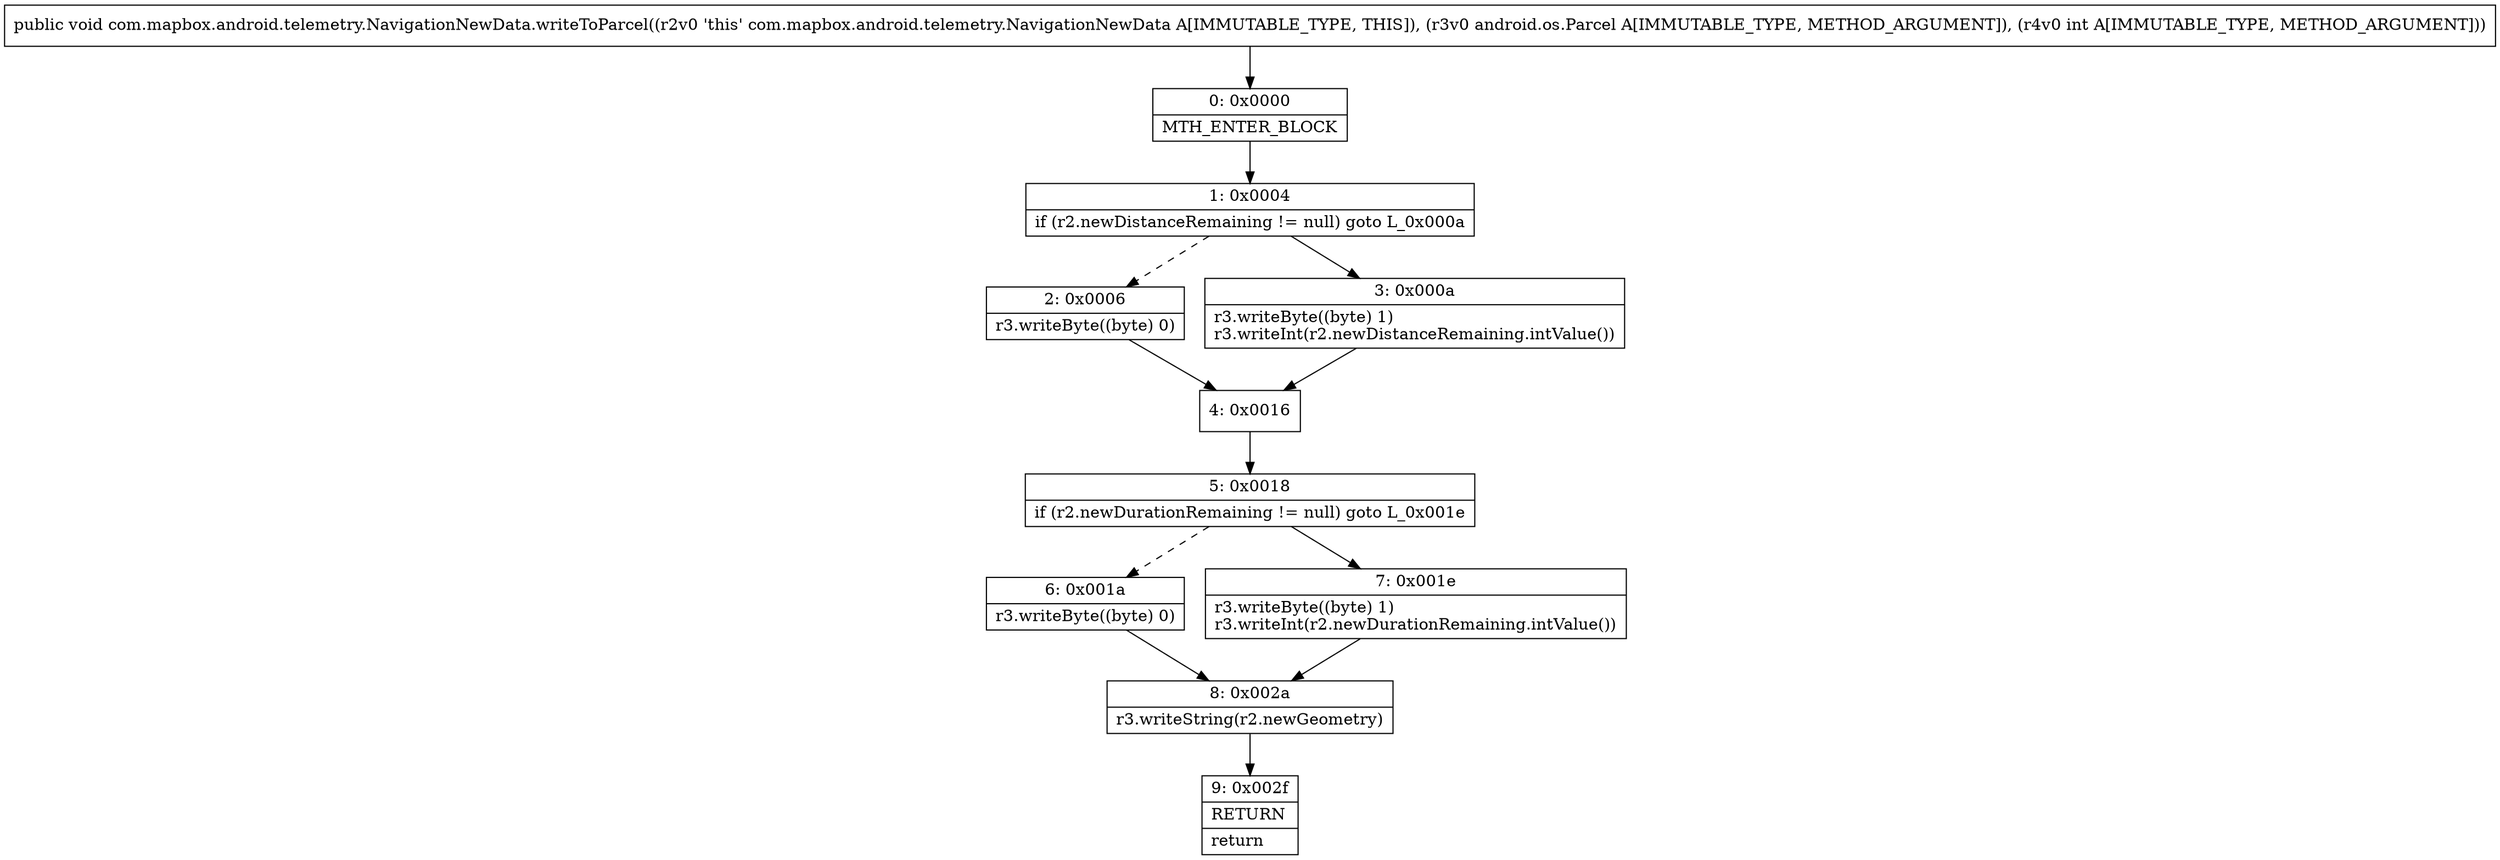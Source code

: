 digraph "CFG forcom.mapbox.android.telemetry.NavigationNewData.writeToParcel(Landroid\/os\/Parcel;I)V" {
Node_0 [shape=record,label="{0\:\ 0x0000|MTH_ENTER_BLOCK\l}"];
Node_1 [shape=record,label="{1\:\ 0x0004|if (r2.newDistanceRemaining != null) goto L_0x000a\l}"];
Node_2 [shape=record,label="{2\:\ 0x0006|r3.writeByte((byte) 0)\l}"];
Node_3 [shape=record,label="{3\:\ 0x000a|r3.writeByte((byte) 1)\lr3.writeInt(r2.newDistanceRemaining.intValue())\l}"];
Node_4 [shape=record,label="{4\:\ 0x0016}"];
Node_5 [shape=record,label="{5\:\ 0x0018|if (r2.newDurationRemaining != null) goto L_0x001e\l}"];
Node_6 [shape=record,label="{6\:\ 0x001a|r3.writeByte((byte) 0)\l}"];
Node_7 [shape=record,label="{7\:\ 0x001e|r3.writeByte((byte) 1)\lr3.writeInt(r2.newDurationRemaining.intValue())\l}"];
Node_8 [shape=record,label="{8\:\ 0x002a|r3.writeString(r2.newGeometry)\l}"];
Node_9 [shape=record,label="{9\:\ 0x002f|RETURN\l|return\l}"];
MethodNode[shape=record,label="{public void com.mapbox.android.telemetry.NavigationNewData.writeToParcel((r2v0 'this' com.mapbox.android.telemetry.NavigationNewData A[IMMUTABLE_TYPE, THIS]), (r3v0 android.os.Parcel A[IMMUTABLE_TYPE, METHOD_ARGUMENT]), (r4v0 int A[IMMUTABLE_TYPE, METHOD_ARGUMENT])) }"];
MethodNode -> Node_0;
Node_0 -> Node_1;
Node_1 -> Node_2[style=dashed];
Node_1 -> Node_3;
Node_2 -> Node_4;
Node_3 -> Node_4;
Node_4 -> Node_5;
Node_5 -> Node_6[style=dashed];
Node_5 -> Node_7;
Node_6 -> Node_8;
Node_7 -> Node_8;
Node_8 -> Node_9;
}

